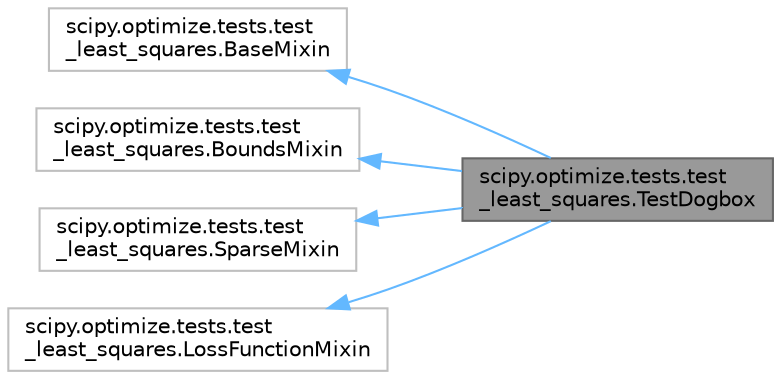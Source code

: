 digraph "scipy.optimize.tests.test_least_squares.TestDogbox"
{
 // LATEX_PDF_SIZE
  bgcolor="transparent";
  edge [fontname=Helvetica,fontsize=10,labelfontname=Helvetica,labelfontsize=10];
  node [fontname=Helvetica,fontsize=10,shape=box,height=0.2,width=0.4];
  rankdir="LR";
  Node1 [id="Node000001",label="scipy.optimize.tests.test\l_least_squares.TestDogbox",height=0.2,width=0.4,color="gray40", fillcolor="grey60", style="filled", fontcolor="black",tooltip=" "];
  Node2 -> Node1 [id="edge5_Node000001_Node000002",dir="back",color="steelblue1",style="solid",tooltip=" "];
  Node2 [id="Node000002",label="scipy.optimize.tests.test\l_least_squares.BaseMixin",height=0.2,width=0.4,color="grey75", fillcolor="white", style="filled",URL="$df/d66/classscipy_1_1optimize_1_1tests_1_1test__least__squares_1_1BaseMixin.html",tooltip=" "];
  Node3 -> Node1 [id="edge6_Node000001_Node000003",dir="back",color="steelblue1",style="solid",tooltip=" "];
  Node3 [id="Node000003",label="scipy.optimize.tests.test\l_least_squares.BoundsMixin",height=0.2,width=0.4,color="grey75", fillcolor="white", style="filled",URL="$db/d7c/classscipy_1_1optimize_1_1tests_1_1test__least__squares_1_1BoundsMixin.html",tooltip=" "];
  Node4 -> Node1 [id="edge7_Node000001_Node000004",dir="back",color="steelblue1",style="solid",tooltip=" "];
  Node4 [id="Node000004",label="scipy.optimize.tests.test\l_least_squares.SparseMixin",height=0.2,width=0.4,color="grey75", fillcolor="white", style="filled",URL="$d1/d72/classscipy_1_1optimize_1_1tests_1_1test__least__squares_1_1SparseMixin.html",tooltip=" "];
  Node5 -> Node1 [id="edge8_Node000001_Node000005",dir="back",color="steelblue1",style="solid",tooltip=" "];
  Node5 [id="Node000005",label="scipy.optimize.tests.test\l_least_squares.LossFunctionMixin",height=0.2,width=0.4,color="grey75", fillcolor="white", style="filled",URL="$df/d42/classscipy_1_1optimize_1_1tests_1_1test__least__squares_1_1LossFunctionMixin.html",tooltip=" "];
}
